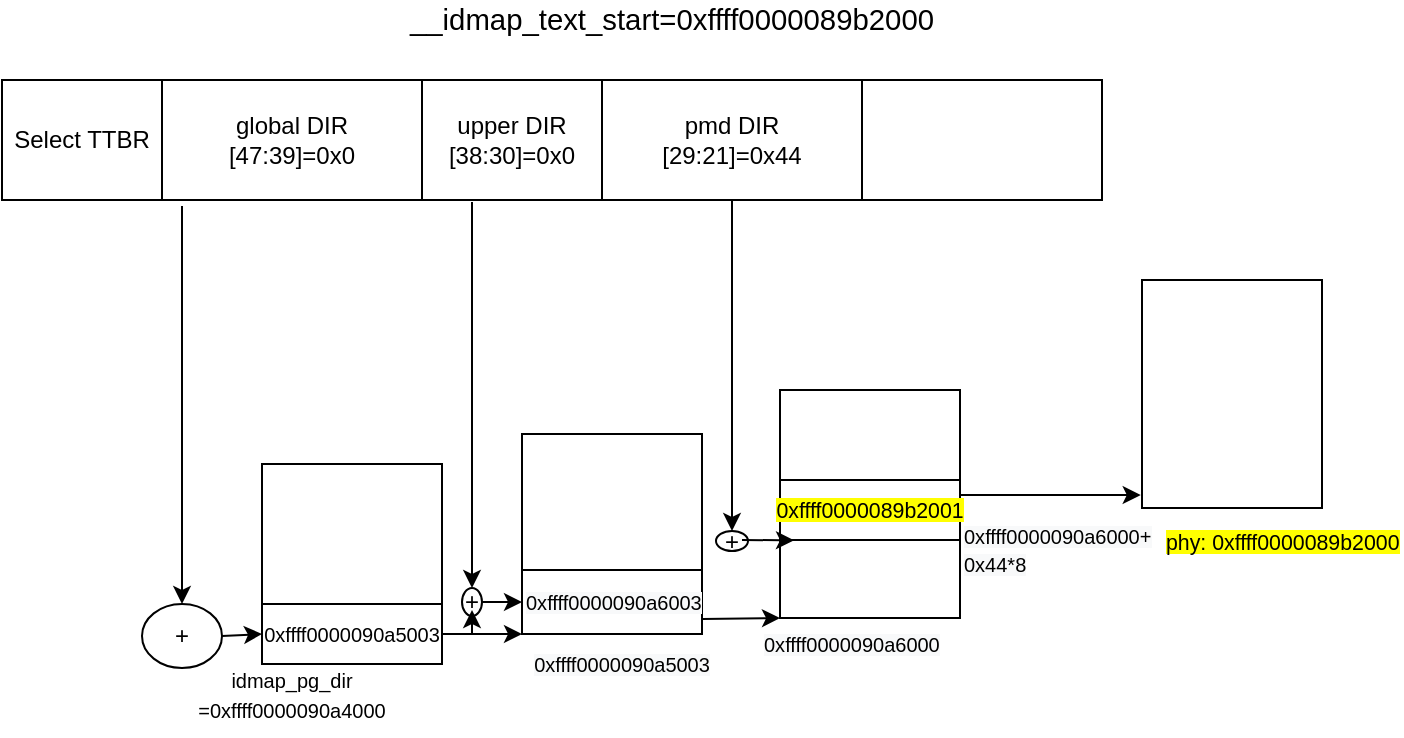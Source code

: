 <mxfile version="13.6.2" type="device"><diagram id="jogjM0BblvqriFZ8YtVY" name="Page-1"><mxGraphModel dx="1541" dy="412" grid="1" gridSize="10" guides="1" tooltips="1" connect="1" arrows="1" fold="1" page="1" pageScale="1" pageWidth="827" pageHeight="1169" math="0" shadow="0"><root><mxCell id="0"/><mxCell id="1" parent="0"/><mxCell id="8LdxlUi28L0D28EUbNrq-1" value="" style="rounded=0;whiteSpace=wrap;html=1;" vertex="1" parent="1"><mxGeometry x="-20" y="120" width="540" height="60" as="geometry"/></mxCell><mxCell id="8LdxlUi28L0D28EUbNrq-2" value="&lt;span lang=&quot;EN-US&quot; style=&quot;font-size: 11.0pt ; line-height: 115%&quot;&gt;__idmap_text_start=0xffff0000089b2000&lt;/span&gt;" style="text;html=1;strokeColor=none;fillColor=none;align=center;verticalAlign=middle;whiteSpace=wrap;rounded=0;" vertex="1" parent="1"><mxGeometry x="170" y="80" width="270" height="20" as="geometry"/></mxCell><mxCell id="8LdxlUi28L0D28EUbNrq-3" value="" style="rounded=0;whiteSpace=wrap;html=1;" vertex="1" parent="1"><mxGeometry x="100" y="312" width="90" height="100" as="geometry"/></mxCell><mxCell id="8LdxlUi28L0D28EUbNrq-4" value="&lt;font style=&quot;font-size: 10px&quot;&gt;&lt;span lang=&quot;EN-US&quot; style=&quot;line-height: 115%&quot;&gt;idmap_pg_dir&lt;br&gt;&lt;/span&gt;&lt;span lang=&quot;EN-US&quot; style=&quot;line-height: 115%&quot;&gt;=0x&lt;/span&gt;&lt;span lang=&quot;EN-US&quot; style=&quot;line-height: 115%&quot;&gt;ffff0000090a4000&lt;/span&gt;&lt;/font&gt;" style="text;html=1;strokeColor=none;fillColor=none;align=center;verticalAlign=middle;whiteSpace=wrap;rounded=0;" vertex="1" parent="1"><mxGeometry x="20" y="412" width="190" height="30" as="geometry"/></mxCell><mxCell id="8LdxlUi28L0D28EUbNrq-5" value="&lt;p class=&quot;MsoNormal&quot;&gt;&lt;font style=&quot;font-size: 10px&quot;&gt;&lt;span lang=&quot;EN-US&quot;&gt;0x&lt;/span&gt;&lt;span lang=&quot;EN-US&quot;&gt;ffff0000090a5003&lt;/span&gt;&lt;/font&gt;&lt;/p&gt;" style="rounded=0;whiteSpace=wrap;html=1;" vertex="1" parent="1"><mxGeometry x="100" y="382" width="90" height="30" as="geometry"/></mxCell><mxCell id="8LdxlUi28L0D28EUbNrq-7" value="" style="rounded=0;whiteSpace=wrap;html=1;" vertex="1" parent="1"><mxGeometry x="230" y="297" width="90" height="100" as="geometry"/></mxCell><mxCell id="8LdxlUi28L0D28EUbNrq-8" value="&#10;&#10;&lt;span lang=&quot;EN-US&quot; style=&quot;color: rgb(0, 0, 0); font-family: helvetica; font-size: 10px; font-style: normal; font-weight: 400; letter-spacing: normal; text-align: center; text-indent: 0px; text-transform: none; word-spacing: 0px; background-color: rgb(248, 249, 250);&quot;&gt;0x&lt;/span&gt;&lt;span lang=&quot;EN-US&quot; style=&quot;color: rgb(0, 0, 0); font-family: helvetica; font-size: 10px; font-style: normal; font-weight: 400; letter-spacing: normal; text-align: center; text-indent: 0px; text-transform: none; word-spacing: 0px; background-color: rgb(248, 249, 250);&quot;&gt;ffff0000090a5003&lt;/span&gt;&#10;&#10;" style="text;html=1;strokeColor=none;fillColor=none;align=center;verticalAlign=middle;whiteSpace=wrap;rounded=0;" vertex="1" parent="1"><mxGeometry x="230" y="397" width="100" height="30" as="geometry"/></mxCell><mxCell id="8LdxlUi28L0D28EUbNrq-9" value="" style="endArrow=classic;html=1;exitX=1;exitY=0.5;exitDx=0;exitDy=0;" edge="1" parent="1"><mxGeometry width="50" height="50" relative="1" as="geometry"><mxPoint x="190.0" y="397.0" as="sourcePoint"/><mxPoint x="230" y="397" as="targetPoint"/></mxGeometry></mxCell><mxCell id="8LdxlUi28L0D28EUbNrq-10" value="global DIR&lt;br&gt;[47:39]=0x0" style="rounded=0;whiteSpace=wrap;html=1;" vertex="1" parent="1"><mxGeometry x="50" y="120" width="130" height="60" as="geometry"/></mxCell><mxCell id="8LdxlUi28L0D28EUbNrq-11" value="+" style="ellipse;whiteSpace=wrap;html=1;" vertex="1" parent="1"><mxGeometry x="40" y="382" width="40" height="32" as="geometry"/></mxCell><mxCell id="8LdxlUi28L0D28EUbNrq-12" value="" style="endArrow=classic;html=1;entryX=0.5;entryY=0;entryDx=0;entryDy=0;" edge="1" parent="1" target="8LdxlUi28L0D28EUbNrq-11"><mxGeometry width="50" height="50" relative="1" as="geometry"><mxPoint x="60" y="183" as="sourcePoint"/><mxPoint x="440" y="430" as="targetPoint"/></mxGeometry></mxCell><mxCell id="8LdxlUi28L0D28EUbNrq-14" value="" style="endArrow=classic;html=1;exitX=1;exitY=0.5;exitDx=0;exitDy=0;entryX=0;entryY=0.5;entryDx=0;entryDy=0;" edge="1" parent="1" source="8LdxlUi28L0D28EUbNrq-11" target="8LdxlUi28L0D28EUbNrq-5"><mxGeometry width="50" height="50" relative="1" as="geometry"><mxPoint x="320" y="492" as="sourcePoint"/><mxPoint x="370" y="442" as="targetPoint"/></mxGeometry></mxCell><mxCell id="8LdxlUi28L0D28EUbNrq-15" value="upper DIR&lt;br&gt;[38:30]=0x0" style="rounded=0;whiteSpace=wrap;html=1;" vertex="1" parent="1"><mxGeometry x="180" y="120" width="90" height="60" as="geometry"/></mxCell><mxCell id="8LdxlUi28L0D28EUbNrq-17" value="Select TTBR" style="rounded=0;whiteSpace=wrap;html=1;" vertex="1" parent="1"><mxGeometry x="-30" y="120" width="80" height="60" as="geometry"/></mxCell><mxCell id="8LdxlUi28L0D28EUbNrq-19" value="+" style="ellipse;whiteSpace=wrap;html=1;" vertex="1" parent="1"><mxGeometry x="200" y="374" width="10" height="14" as="geometry"/></mxCell><mxCell id="8LdxlUi28L0D28EUbNrq-20" value="" style="endArrow=classic;html=1;entryX=0.5;entryY=0;entryDx=0;entryDy=0;" edge="1" parent="1" target="8LdxlUi28L0D28EUbNrq-19"><mxGeometry width="50" height="50" relative="1" as="geometry"><mxPoint x="205" y="181" as="sourcePoint"/><mxPoint x="340" y="320" as="targetPoint"/></mxGeometry></mxCell><mxCell id="8LdxlUi28L0D28EUbNrq-22" value="" style="endArrow=classic;html=1;" edge="1" parent="1"><mxGeometry width="50" height="50" relative="1" as="geometry"><mxPoint x="205" y="397" as="sourcePoint"/><mxPoint x="205" y="385" as="targetPoint"/></mxGeometry></mxCell><mxCell id="8LdxlUi28L0D28EUbNrq-23" value="" style="endArrow=classic;html=1;exitX=1;exitY=0.5;exitDx=0;exitDy=0;entryX=0;entryY=0.5;entryDx=0;entryDy=0;" edge="1" parent="1" source="8LdxlUi28L0D28EUbNrq-19" target="8LdxlUi28L0D28EUbNrq-24"><mxGeometry width="50" height="50" relative="1" as="geometry"><mxPoint x="280" y="375" as="sourcePoint"/><mxPoint x="227" y="385" as="targetPoint"/></mxGeometry></mxCell><mxCell id="8LdxlUi28L0D28EUbNrq-24" value="" style="rounded=0;whiteSpace=wrap;html=1;" vertex="1" parent="1"><mxGeometry x="230" y="365" width="90" height="32" as="geometry"/></mxCell><mxCell id="8LdxlUi28L0D28EUbNrq-25" value="&lt;span lang=&quot;EN-US&quot; style=&quot;color: rgb(0 , 0 , 0) ; font-family: &amp;#34;helvetica&amp;#34; ; font-size: 10px ; font-style: normal ; font-weight: 400 ; letter-spacing: normal ; text-align: center ; text-indent: 0px ; text-transform: none ; word-spacing: 0px ; background-color: rgb(248 , 249 , 250)&quot;&gt;0x&lt;/span&gt;&lt;span lang=&quot;EN-US&quot; style=&quot;color: rgb(0 , 0 , 0) ; font-family: &amp;#34;helvetica&amp;#34; ; font-size: 10px ; font-style: normal ; font-weight: 400 ; letter-spacing: normal ; text-align: center ; text-indent: 0px ; text-transform: none ; word-spacing: 0px ; background-color: rgb(248 , 249 , 250)&quot;&gt;ffff0000090a6003&lt;/span&gt;" style="text;whiteSpace=wrap;html=1;" vertex="1" parent="1"><mxGeometry x="230" y="367" width="90" height="30" as="geometry"/></mxCell><mxCell id="8LdxlUi28L0D28EUbNrq-26" value="" style="rounded=0;whiteSpace=wrap;html=1;" vertex="1" parent="1"><mxGeometry x="359" y="275" width="90" height="114" as="geometry"/></mxCell><mxCell id="8LdxlUi28L0D28EUbNrq-28" value="&lt;span lang=&quot;EN-US&quot; style=&quot;color: rgb(0 , 0 , 0) ; font-family: &amp;#34;helvetica&amp;#34; ; font-size: 10px ; font-style: normal ; font-weight: 400 ; letter-spacing: normal ; text-align: center ; text-indent: 0px ; text-transform: none ; word-spacing: 0px ; background-color: rgb(248 , 249 , 250)&quot;&gt;0x&lt;/span&gt;&lt;span lang=&quot;EN-US&quot; style=&quot;color: rgb(0 , 0 , 0) ; font-family: &amp;#34;helvetica&amp;#34; ; font-size: 10px ; font-style: normal ; font-weight: 400 ; letter-spacing: normal ; text-align: center ; text-indent: 0px ; text-transform: none ; word-spacing: 0px ; background-color: rgb(248 , 249 , 250)&quot;&gt;ffff0000090a6000&lt;/span&gt;" style="text;whiteSpace=wrap;html=1;" vertex="1" parent="1"><mxGeometry x="349" y="388" width="110" height="30" as="geometry"/></mxCell><mxCell id="8LdxlUi28L0D28EUbNrq-46" style="edgeStyle=orthogonalEdgeStyle;rounded=0;orthogonalLoop=1;jettySize=auto;html=1;exitX=0.5;exitY=1;exitDx=0;exitDy=0;entryX=0.5;entryY=0;entryDx=0;entryDy=0;" edge="1" parent="1" source="8LdxlUi28L0D28EUbNrq-31" target="8LdxlUi28L0D28EUbNrq-35"><mxGeometry relative="1" as="geometry"/></mxCell><mxCell id="8LdxlUi28L0D28EUbNrq-31" value="pmd DIR&lt;br&gt;[29:21]=0x44" style="rounded=0;whiteSpace=wrap;html=1;" vertex="1" parent="1"><mxGeometry x="270" y="120" width="130" height="60" as="geometry"/></mxCell><mxCell id="8LdxlUi28L0D28EUbNrq-32" value="" style="endArrow=classic;html=1;entryX=0;entryY=1;entryDx=0;entryDy=0;exitX=1;exitY=0.75;exitDx=0;exitDy=0;" edge="1" parent="1" source="8LdxlUi28L0D28EUbNrq-25" target="8LdxlUi28L0D28EUbNrq-26"><mxGeometry width="50" height="50" relative="1" as="geometry"><mxPoint x="380" y="450" as="sourcePoint"/><mxPoint x="180" y="480" as="targetPoint"/></mxGeometry></mxCell><mxCell id="8LdxlUi28L0D28EUbNrq-45" style="edgeStyle=orthogonalEdgeStyle;rounded=0;orthogonalLoop=1;jettySize=auto;html=1;exitX=1;exitY=0.25;exitDx=0;exitDy=0;entryX=-0.007;entryY=0.943;entryDx=0;entryDy=0;entryPerimeter=0;" edge="1" parent="1" source="8LdxlUi28L0D28EUbNrq-33" target="8LdxlUi28L0D28EUbNrq-41"><mxGeometry relative="1" as="geometry"/></mxCell><mxCell id="8LdxlUi28L0D28EUbNrq-33" value="&lt;span lang=&quot;EN-US&quot; style=&quot;font-size: 8.0pt ; line-height: 115% ; background: yellow&quot;&gt;0xffff0000089b2001&lt;/span&gt;" style="rounded=0;whiteSpace=wrap;html=1;" vertex="1" parent="1"><mxGeometry x="359" y="320" width="90" height="30" as="geometry"/></mxCell><mxCell id="8LdxlUi28L0D28EUbNrq-34" value="&lt;span lang=&quot;EN-US&quot; style=&quot;color: rgb(0 , 0 , 0) ; font-family: &amp;#34;helvetica&amp;#34; ; font-size: 10px ; font-style: normal ; font-weight: 400 ; letter-spacing: normal ; text-align: center ; text-indent: 0px ; text-transform: none ; word-spacing: 0px ; background-color: rgb(248 , 249 , 250)&quot;&gt;0x&lt;/span&gt;&lt;span lang=&quot;EN-US&quot; style=&quot;color: rgb(0 , 0 , 0) ; font-family: &amp;#34;helvetica&amp;#34; ; font-size: 10px ; font-style: normal ; font-weight: 400 ; letter-spacing: normal ; text-align: center ; text-indent: 0px ; text-transform: none ; word-spacing: 0px ; background-color: rgb(248 , 249 , 250)&quot;&gt;ffff0000090a6000+&lt;br&gt;0x44*8&lt;/span&gt;" style="text;whiteSpace=wrap;html=1;" vertex="1" parent="1"><mxGeometry x="449" y="334" width="101" height="33" as="geometry"/></mxCell><mxCell id="8LdxlUi28L0D28EUbNrq-35" value="+" style="ellipse;whiteSpace=wrap;html=1;" vertex="1" parent="1"><mxGeometry x="327" y="345.5" width="16" height="10" as="geometry"/></mxCell><mxCell id="8LdxlUi28L0D28EUbNrq-37" value="" style="endArrow=classic;html=1;entryX=0;entryY=0.5;entryDx=0;entryDy=0;" edge="1" parent="1"><mxGeometry width="50" height="50" relative="1" as="geometry"><mxPoint x="340" y="350" as="sourcePoint"/><mxPoint x="366.0" y="350.16" as="targetPoint"/></mxGeometry></mxCell><mxCell id="8LdxlUi28L0D28EUbNrq-41" value="" style="rounded=0;whiteSpace=wrap;html=1;" vertex="1" parent="1"><mxGeometry x="540" y="220" width="90" height="114" as="geometry"/></mxCell><mxCell id="8LdxlUi28L0D28EUbNrq-44" value="&lt;span style=&quot;color: rgb(0 , 0 , 0) ; font-family: &amp;#34;helvetica&amp;#34; ; font-size: 10.667px ; font-style: normal ; font-weight: 400 ; letter-spacing: normal ; text-align: center ; text-indent: 0px ; text-transform: none ; word-spacing: 0px ; background-color: rgb(255 , 255 , 0) ; display: inline ; float: none&quot;&gt;phy: 0xffff0000089b2000&lt;/span&gt;" style="text;whiteSpace=wrap;html=1;" vertex="1" parent="1"><mxGeometry x="550" y="337" width="120" height="30" as="geometry"/></mxCell></root></mxGraphModel></diagram></mxfile>